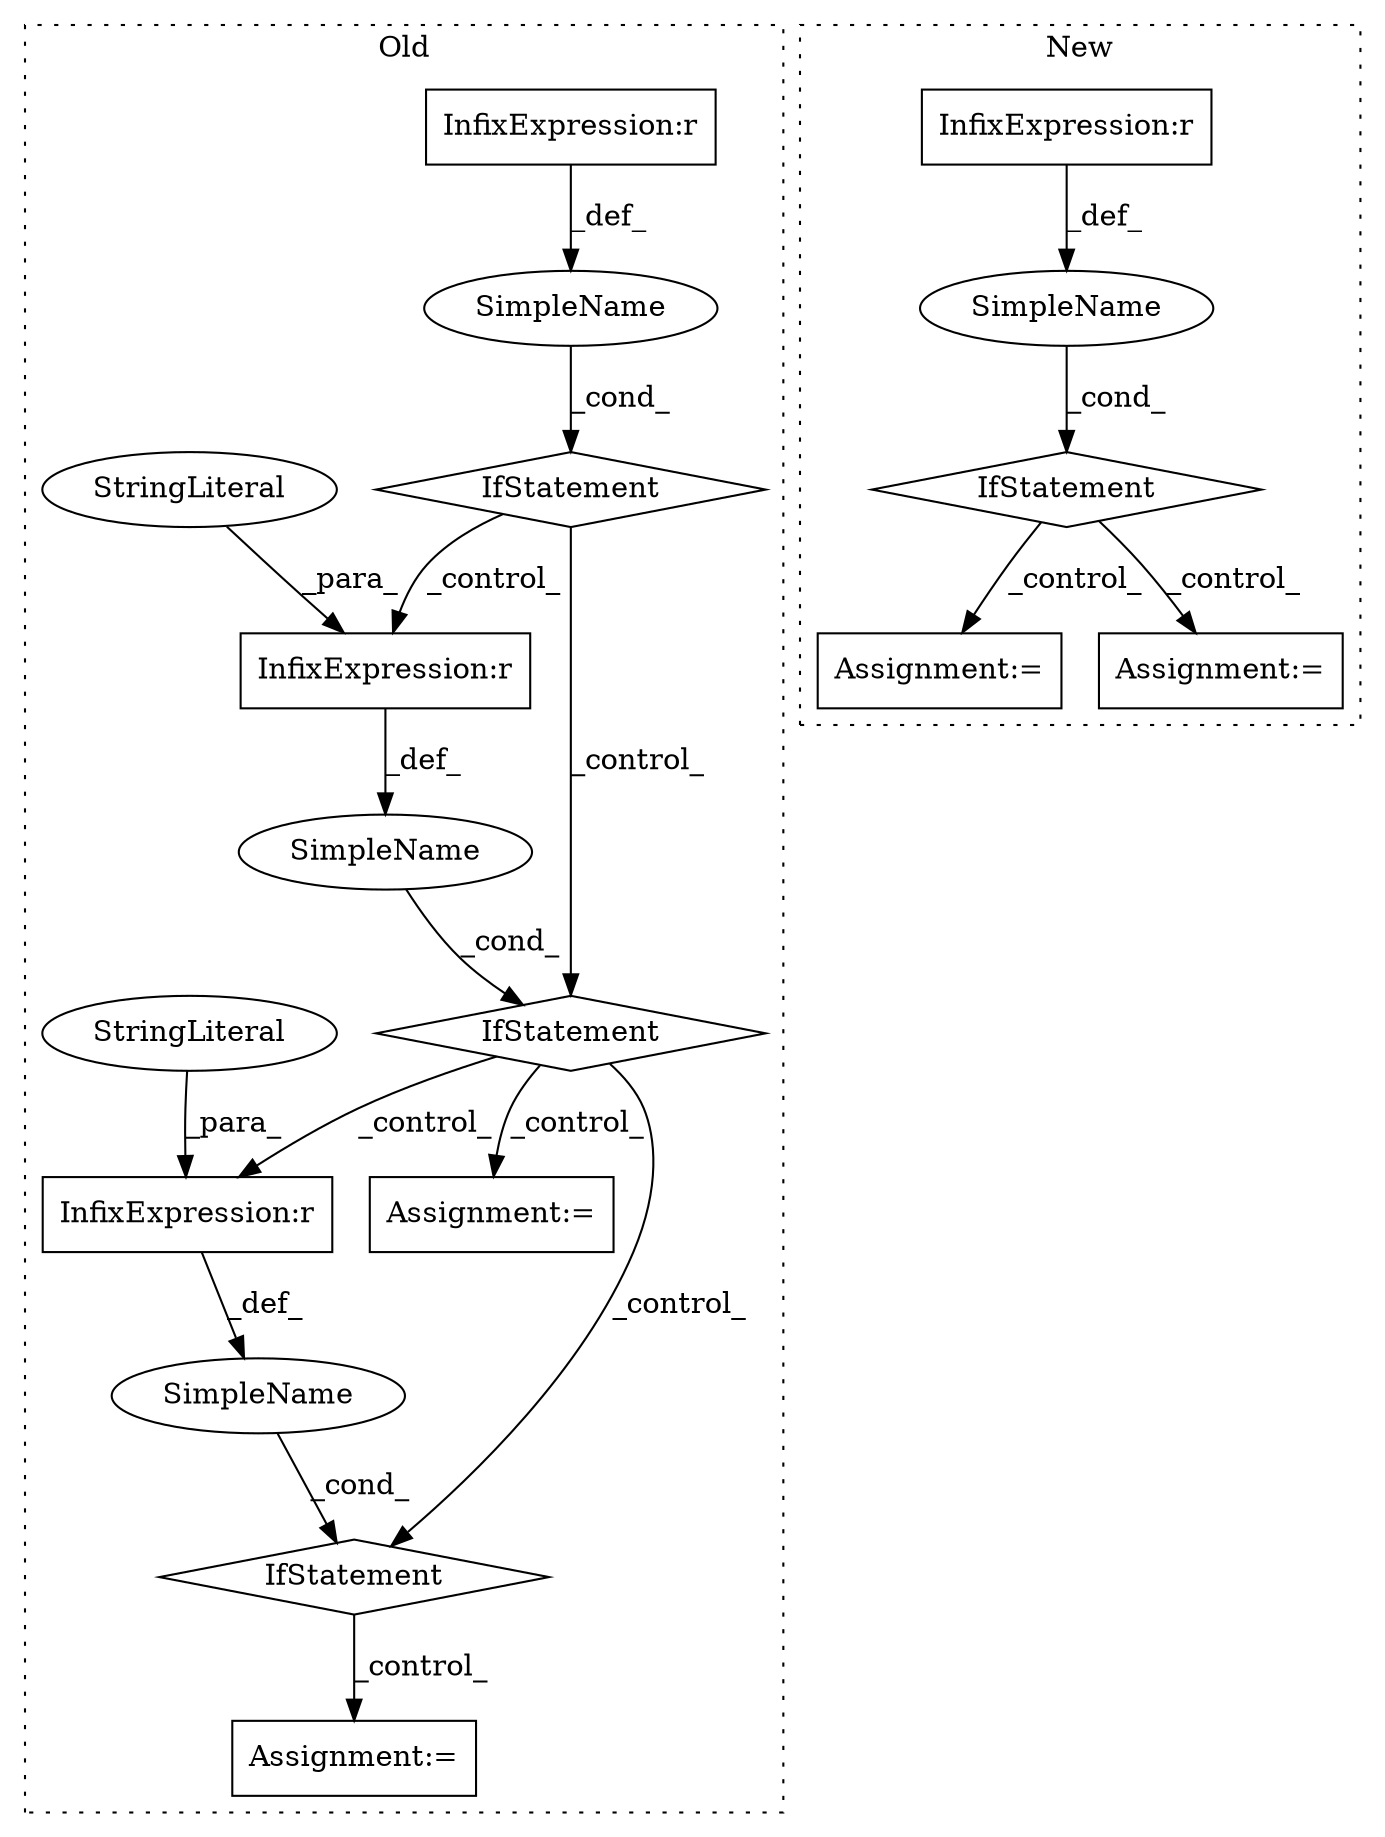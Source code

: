 digraph G {
subgraph cluster0 {
1 [label="IfStatement" a="25" s="564,597" l="4,2" shape="diamond"];
7 [label="Assignment:=" a="7" s="1183" l="1" shape="box"];
8 [label="SimpleName" a="42" s="" l="" shape="ellipse"];
9 [label="InfixExpression:r" a="27" s="586" l="4" shape="box"];
10 [label="IfStatement" a="25" s="1127,1160" l="4,2" shape="diamond"];
11 [label="SimpleName" a="42" s="" l="" shape="ellipse"];
12 [label="InfixExpression:r" a="27" s="1137" l="4" shape="box"];
13 [label="SimpleName" a="42" s="" l="" shape="ellipse"];
14 [label="IfStatement" a="25" s="801,835" l="4,2" shape="diamond"];
15 [label="InfixExpression:r" a="27" s="811" l="4" shape="box"];
16 [label="StringLiteral" a="45" s="815" l="20" shape="ellipse"];
17 [label="StringLiteral" a="45" s="1141" l="19" shape="ellipse"];
18 [label="Assignment:=" a="7" s="858" l="1" shape="box"];
label = "Old";
style="dotted";
}
subgraph cluster1 {
2 [label="IfStatement" a="25" s="904,949" l="4,2" shape="diamond"];
3 [label="Assignment:=" a="7" s="1253" l="1" shape="box"];
4 [label="SimpleName" a="42" s="" l="" shape="ellipse"];
5 [label="Assignment:=" a="7" s="1581" l="1" shape="box"];
6 [label="InfixExpression:r" a="27" s="938" l="4" shape="box"];
label = "New";
style="dotted";
}
1 -> 14 [label="_control_"];
1 -> 15 [label="_control_"];
2 -> 3 [label="_control_"];
2 -> 5 [label="_control_"];
4 -> 2 [label="_cond_"];
6 -> 4 [label="_def_"];
8 -> 1 [label="_cond_"];
9 -> 8 [label="_def_"];
10 -> 7 [label="_control_"];
11 -> 10 [label="_cond_"];
12 -> 11 [label="_def_"];
13 -> 14 [label="_cond_"];
14 -> 10 [label="_control_"];
14 -> 18 [label="_control_"];
14 -> 12 [label="_control_"];
15 -> 13 [label="_def_"];
16 -> 15 [label="_para_"];
17 -> 12 [label="_para_"];
}